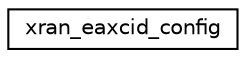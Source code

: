 digraph "Graphical Class Hierarchy"
{
 // LATEX_PDF_SIZE
  edge [fontname="Helvetica",fontsize="10",labelfontname="Helvetica",labelfontsize="10"];
  node [fontname="Helvetica",fontsize="10",shape=record];
  rankdir="LR";
  Node0 [label="xran_eaxcid_config",height=0.2,width=0.4,color="black", fillcolor="white", style="filled",URL="$structxran__eaxcid__config.html",tooltip=" "];
}
